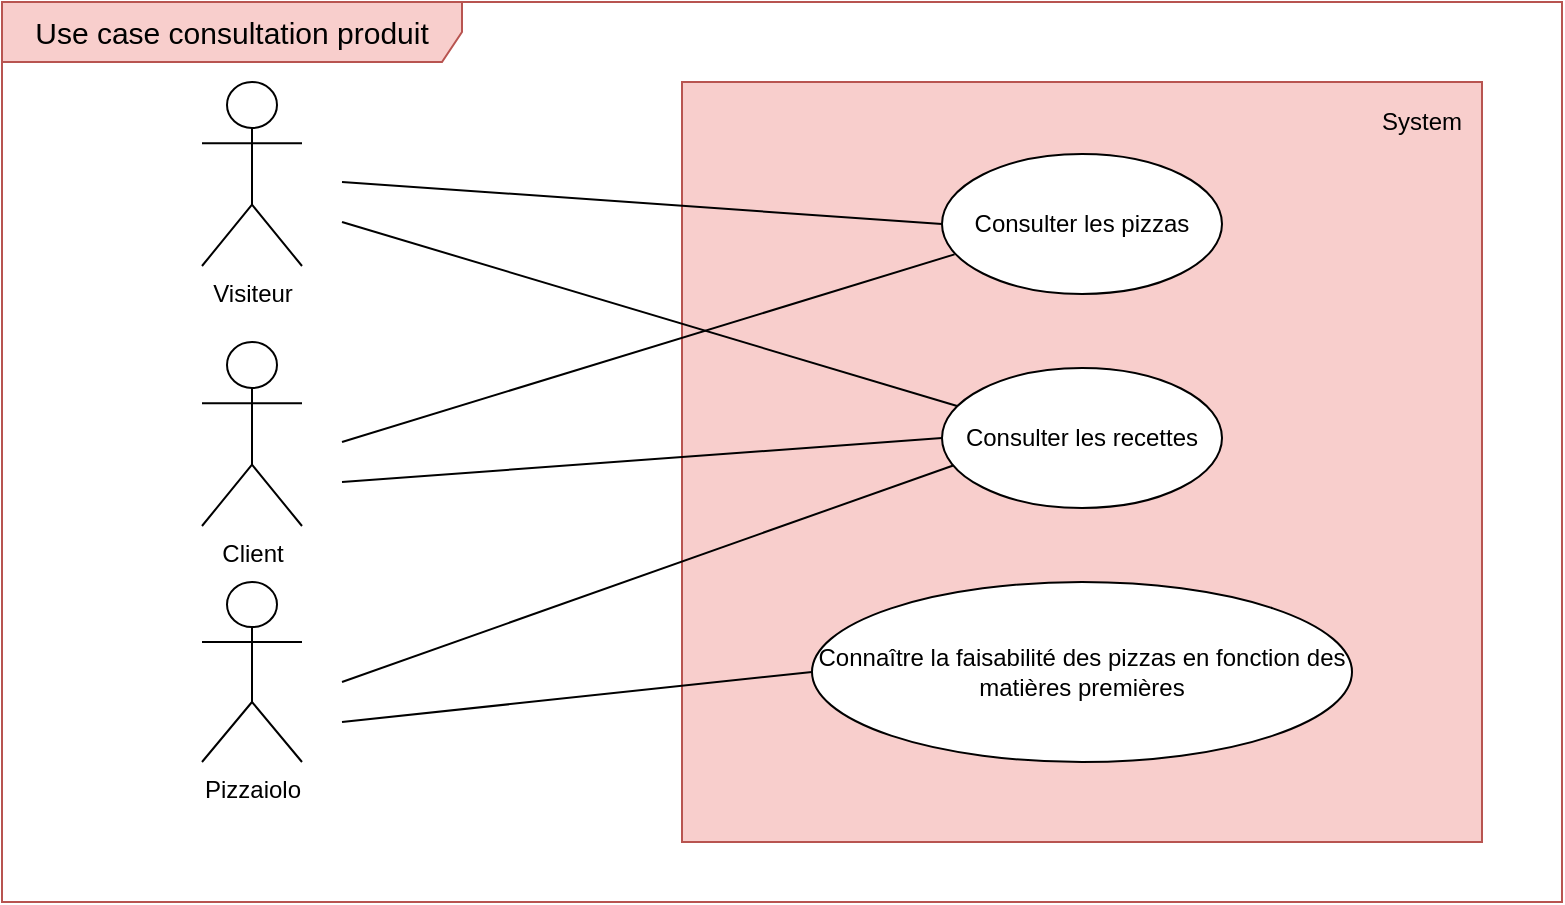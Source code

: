 <mxfile version="10.6.7" type="device"><diagram id="oGsC1twaaKJwzXIOzlz0" name="Page-1"><mxGraphModel dx="741" dy="369" grid="1" gridSize="10" guides="1" tooltips="1" connect="1" arrows="1" fold="1" page="1" pageScale="1" pageWidth="827" pageHeight="1169" math="0" shadow="0"><root><mxCell id="0"/><mxCell id="1" parent="0"/><mxCell id="NCw60_EcDceqg5d27cbb-1" value="&lt;font style=&quot;font-size: 15px&quot;&gt;Use case consultation produit&lt;/font&gt;" style="shape=umlFrame;whiteSpace=wrap;html=1;width=230;height=30;fillColor=#f8cecc;strokeColor=#b85450;" parent="1" vertex="1"><mxGeometry x="20" y="20" width="780" height="450" as="geometry"/></mxCell><mxCell id="NCw60_EcDceqg5d27cbb-2" value="" style="rounded=0;whiteSpace=wrap;html=1;fillColor=#f8cecc;strokeColor=#b85450;" parent="1" vertex="1"><mxGeometry x="360" y="60" width="400" height="380" as="geometry"/></mxCell><mxCell id="NCw60_EcDceqg5d27cbb-3" value="Pizzaiolo" style="shape=umlActor;verticalLabelPosition=bottom;labelBackgroundColor=#ffffff;verticalAlign=top;html=1;outlineConnect=0;fillColor=none;gradientColor=none;" parent="1" vertex="1"><mxGeometry x="120" y="310" width="50" height="90" as="geometry"/></mxCell><mxCell id="NCw60_EcDceqg5d27cbb-4" value="Client" style="shape=umlActor;verticalLabelPosition=bottom;labelBackgroundColor=#ffffff;verticalAlign=top;html=1;outlineConnect=0;fillColor=none;gradientColor=none;" parent="1" vertex="1"><mxGeometry x="120" y="190" width="50" height="92" as="geometry"/></mxCell><mxCell id="NCw60_EcDceqg5d27cbb-6" value="Consulter les pizzas" style="ellipse;whiteSpace=wrap;html=1;" parent="1" vertex="1"><mxGeometry x="490" y="96" width="140" height="70" as="geometry"/></mxCell><mxCell id="NCw60_EcDceqg5d27cbb-7" value="Consulter les recettes" style="ellipse;whiteSpace=wrap;html=1;" parent="1" vertex="1"><mxGeometry x="490" y="203" width="140" height="70" as="geometry"/></mxCell><mxCell id="NCw60_EcDceqg5d27cbb-8" value="Connaître la faisabilité des pizzas en fonction des matières premières" style="ellipse;whiteSpace=wrap;html=1;" parent="1" vertex="1"><mxGeometry x="425" y="310" width="270" height="90" as="geometry"/></mxCell><mxCell id="NCw60_EcDceqg5d27cbb-14" value="System" style="text;html=1;strokeColor=none;fillColor=none;align=center;verticalAlign=middle;whiteSpace=wrap;rounded=0;" parent="1" vertex="1"><mxGeometry x="710" y="70" width="40" height="20" as="geometry"/></mxCell><mxCell id="-wk89Mc7H4ZOz5xUvrOy-1" value="Visiteur" style="shape=umlActor;verticalLabelPosition=bottom;labelBackgroundColor=#ffffff;verticalAlign=top;html=1;outlineConnect=0;fillColor=none;gradientColor=none;" vertex="1" parent="1"><mxGeometry x="120" y="60" width="50" height="92" as="geometry"/></mxCell><mxCell id="-wk89Mc7H4ZOz5xUvrOy-4" value="" style="endArrow=none;html=1;entryX=0;entryY=0.5;entryDx=0;entryDy=0;" edge="1" parent="1" target="NCw60_EcDceqg5d27cbb-8"><mxGeometry width="50" height="50" relative="1" as="geometry"><mxPoint x="190" y="380" as="sourcePoint"/><mxPoint x="240" y="330" as="targetPoint"/></mxGeometry></mxCell><mxCell id="-wk89Mc7H4ZOz5xUvrOy-5" value="" style="endArrow=none;html=1;entryX=0.04;entryY=0.696;entryDx=0;entryDy=0;entryPerimeter=0;" edge="1" parent="1" target="NCw60_EcDceqg5d27cbb-7"><mxGeometry width="50" height="50" relative="1" as="geometry"><mxPoint x="190" y="360" as="sourcePoint"/><mxPoint x="240" y="310" as="targetPoint"/></mxGeometry></mxCell><mxCell id="-wk89Mc7H4ZOz5xUvrOy-6" value="" style="endArrow=none;html=1;entryX=0;entryY=0.5;entryDx=0;entryDy=0;" edge="1" parent="1" target="NCw60_EcDceqg5d27cbb-7"><mxGeometry width="50" height="50" relative="1" as="geometry"><mxPoint x="190" y="260" as="sourcePoint"/><mxPoint x="240" y="210" as="targetPoint"/></mxGeometry></mxCell><mxCell id="-wk89Mc7H4ZOz5xUvrOy-7" value="" style="endArrow=none;html=1;entryX=0.045;entryY=0.717;entryDx=0;entryDy=0;entryPerimeter=0;" edge="1" parent="1" target="NCw60_EcDceqg5d27cbb-6"><mxGeometry width="50" height="50" relative="1" as="geometry"><mxPoint x="190" y="240" as="sourcePoint"/><mxPoint x="240" y="190" as="targetPoint"/></mxGeometry></mxCell><mxCell id="-wk89Mc7H4ZOz5xUvrOy-8" value="" style="endArrow=none;html=1;entryX=0.054;entryY=0.272;entryDx=0;entryDy=0;entryPerimeter=0;" edge="1" parent="1" target="NCw60_EcDceqg5d27cbb-7"><mxGeometry width="50" height="50" relative="1" as="geometry"><mxPoint x="190" y="130" as="sourcePoint"/><mxPoint x="240" y="80" as="targetPoint"/></mxGeometry></mxCell><mxCell id="-wk89Mc7H4ZOz5xUvrOy-9" value="" style="endArrow=none;html=1;entryX=0;entryY=0.5;entryDx=0;entryDy=0;" edge="1" parent="1" target="NCw60_EcDceqg5d27cbb-6"><mxGeometry width="50" height="50" relative="1" as="geometry"><mxPoint x="190" y="110" as="sourcePoint"/><mxPoint x="240" y="60" as="targetPoint"/></mxGeometry></mxCell></root></mxGraphModel></diagram></mxfile>